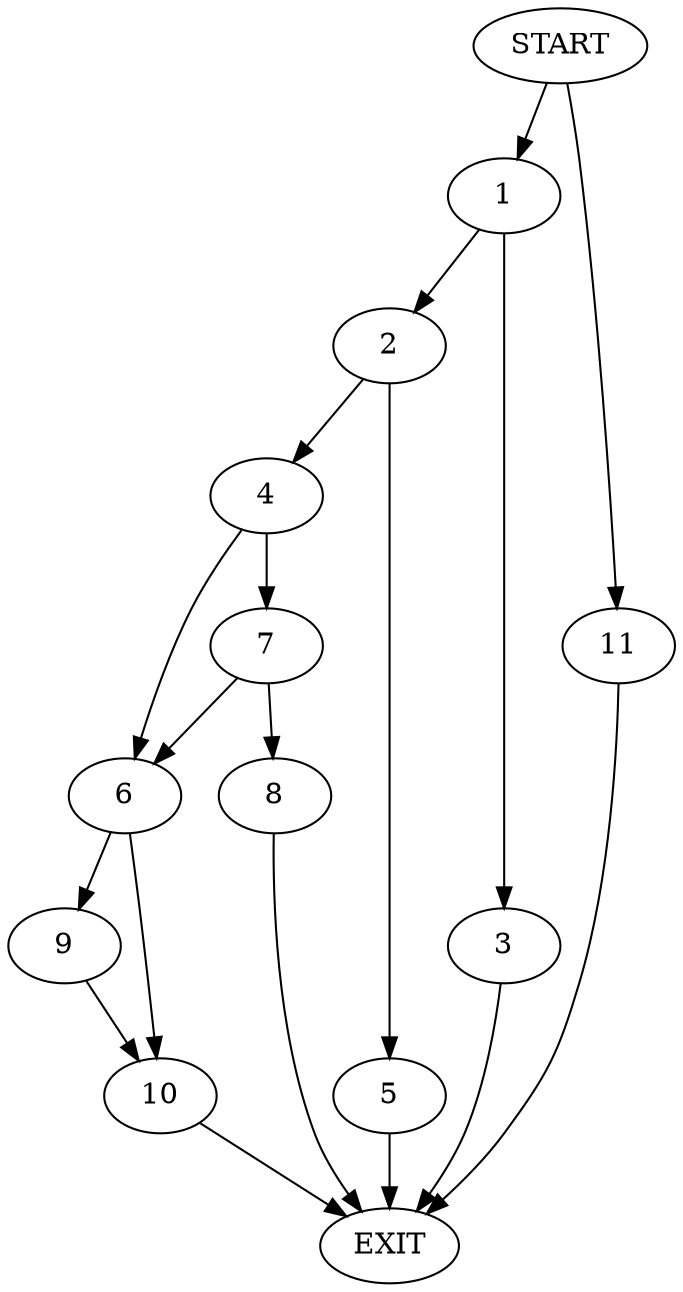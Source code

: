 digraph {
0 [label="START"]
12 [label="EXIT"]
0 -> 1
1 -> 2
1 -> 3
3 -> 12
2 -> 4
2 -> 5
4 -> 6
4 -> 7
5 -> 12
7 -> 8
7 -> 6
6 -> 9
6 -> 10
8 -> 12
9 -> 10
10 -> 12
0 -> 11
11 -> 12
}

